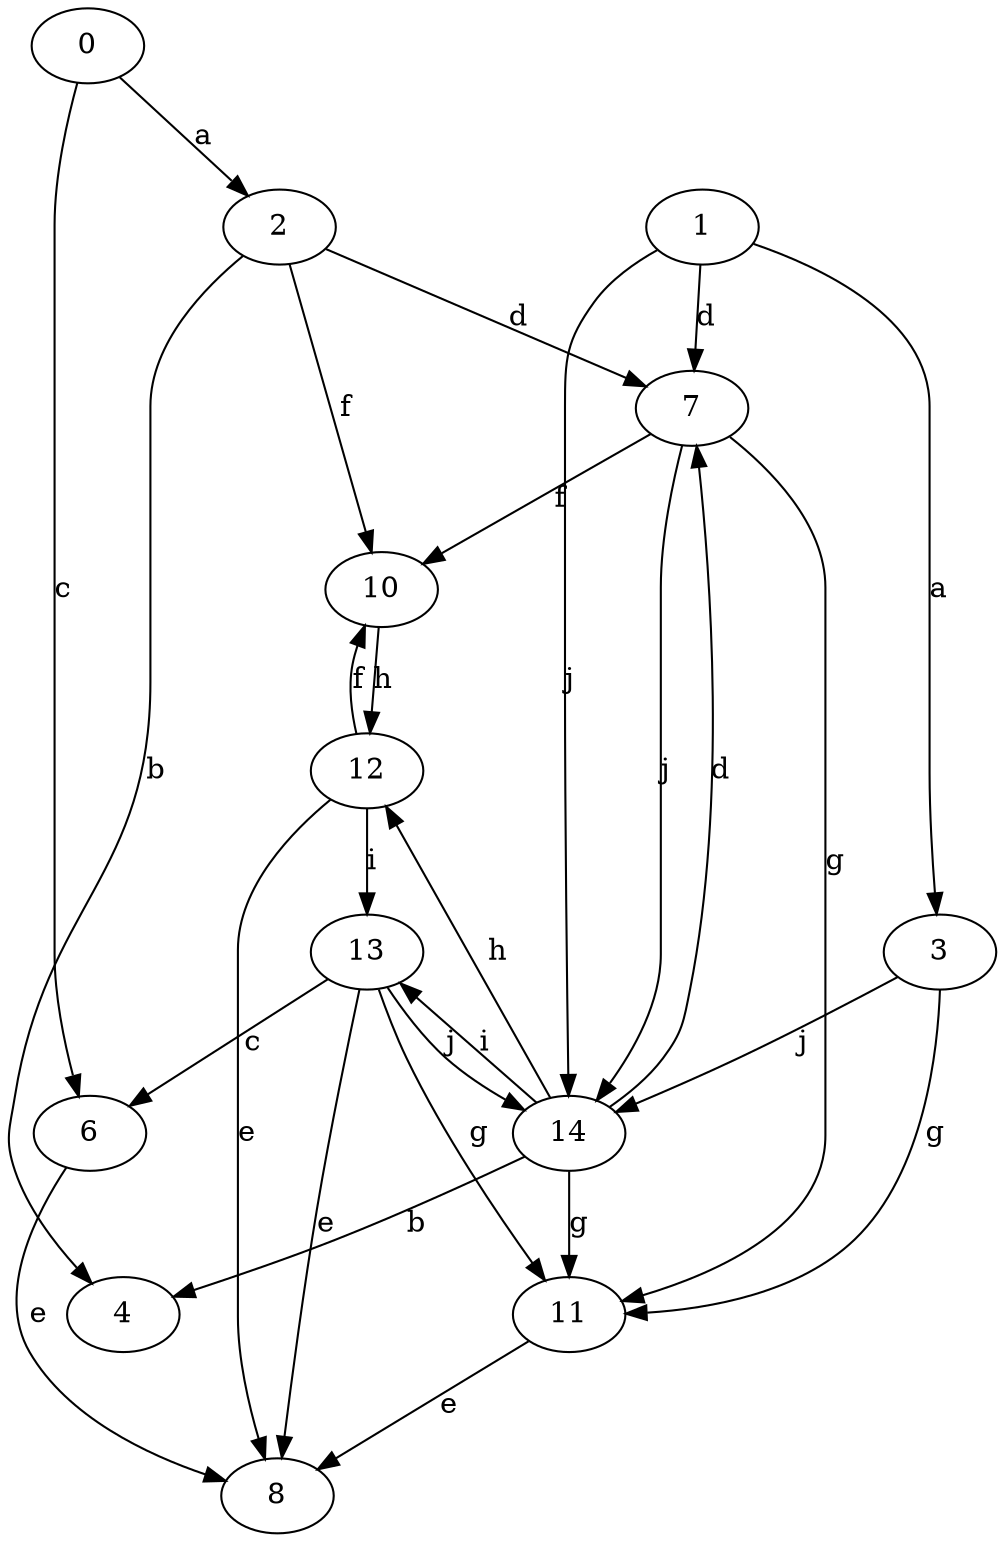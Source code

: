 strict digraph  {
2;
0;
3;
4;
6;
7;
1;
8;
10;
11;
12;
13;
14;
2 -> 4  [label=b];
2 -> 7  [label=d];
2 -> 10  [label=f];
0 -> 2  [label=a];
0 -> 6  [label=c];
3 -> 11  [label=g];
3 -> 14  [label=j];
6 -> 8  [label=e];
7 -> 10  [label=f];
7 -> 11  [label=g];
7 -> 14  [label=j];
1 -> 3  [label=a];
1 -> 7  [label=d];
1 -> 14  [label=j];
10 -> 12  [label=h];
11 -> 8  [label=e];
12 -> 8  [label=e];
12 -> 10  [label=f];
12 -> 13  [label=i];
13 -> 6  [label=c];
13 -> 8  [label=e];
13 -> 11  [label=g];
13 -> 14  [label=j];
14 -> 4  [label=b];
14 -> 7  [label=d];
14 -> 11  [label=g];
14 -> 12  [label=h];
14 -> 13  [label=i];
}
